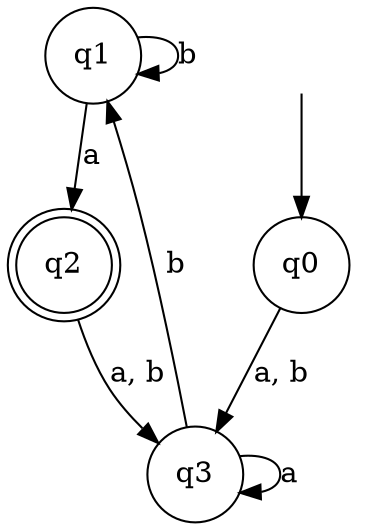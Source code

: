digraph Automaton {

q1 [shape = circle];

q2 [shape = doublecircle];

q3 [shape = circle];

_nil [style = invis];

q0 [shape = circle];

q0 -> q3 [label = "a, b"];

q3 -> q1 [label = "b"];

_nil -> q0;

q1 -> q1 [label = "b"];

q3 -> q3 [label = "a"];

q1 -> q2 [label = "a"];

q2 -> q3 [label = "a, b"];

}
